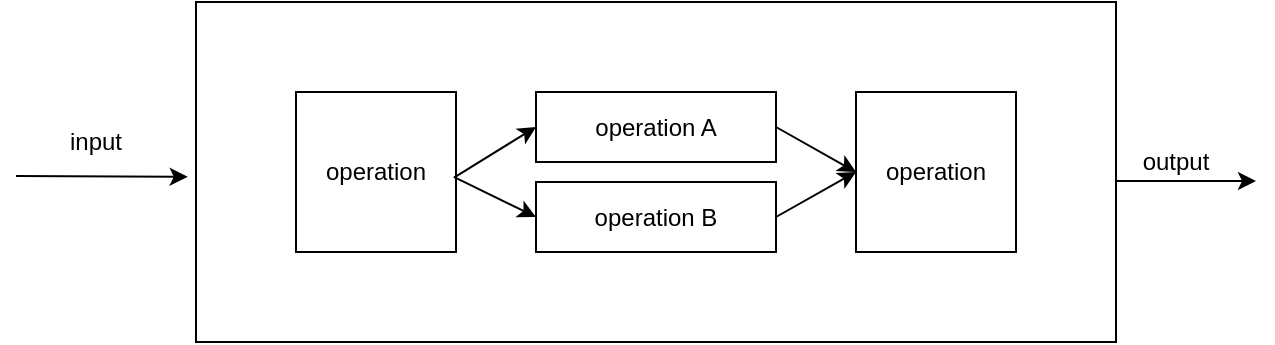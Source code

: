 <mxfile>
    <diagram id="R6Pi39vd2LI5aFqQB2Os" name="Page-1">
        <mxGraphModel dx="1006" dy="866" grid="1" gridSize="10" guides="1" tooltips="1" connect="1" arrows="1" fold="1" page="1" pageScale="1" pageWidth="827" pageHeight="1169" math="0" shadow="0">
            <root>
                <mxCell id="0"/>
                <mxCell id="1" parent="0"/>
                <mxCell id="34" value="" style="rounded=0;whiteSpace=wrap;html=1;" vertex="1" parent="1">
                    <mxGeometry x="100" y="70" width="460" height="170" as="geometry"/>
                </mxCell>
                <mxCell id="36" value="" style="endArrow=classic;html=1;entryX=0;entryY=0.5;entryDx=0;entryDy=0;" edge="1" parent="1">
                    <mxGeometry width="50" height="50" relative="1" as="geometry">
                        <mxPoint x="560" y="159.5" as="sourcePoint"/>
                        <mxPoint x="630" y="159.5" as="targetPoint"/>
                        <Array as="points"/>
                    </mxGeometry>
                </mxCell>
                <mxCell id="37" value="input" style="text;html=1;strokeColor=none;fillColor=none;align=center;verticalAlign=middle;whiteSpace=wrap;rounded=0;" vertex="1" parent="1">
                    <mxGeometry x="30" y="130" width="40" height="20" as="geometry"/>
                </mxCell>
                <mxCell id="38" value="output" style="text;html=1;strokeColor=none;fillColor=none;align=center;verticalAlign=middle;whiteSpace=wrap;rounded=0;" vertex="1" parent="1">
                    <mxGeometry x="570" y="140" width="40" height="20" as="geometry"/>
                </mxCell>
                <mxCell id="39" value="" style="endArrow=classic;html=1;entryX=-0.009;entryY=0.514;entryDx=0;entryDy=0;entryPerimeter=0;" edge="1" parent="1" target="34">
                    <mxGeometry width="50" height="50" relative="1" as="geometry">
                        <mxPoint x="10" y="157" as="sourcePoint"/>
                        <mxPoint x="60" y="130" as="targetPoint"/>
                    </mxGeometry>
                </mxCell>
                <mxCell id="40" value="operation" style="whiteSpace=wrap;html=1;aspect=fixed;" vertex="1" parent="1">
                    <mxGeometry x="150" y="115" width="80" height="80" as="geometry"/>
                </mxCell>
                <mxCell id="48" value="operation B" style="rounded=0;whiteSpace=wrap;html=1;" vertex="1" parent="1">
                    <mxGeometry x="270" y="160" width="120" height="35" as="geometry"/>
                </mxCell>
                <mxCell id="49" value="operation A" style="rounded=0;whiteSpace=wrap;html=1;" vertex="1" parent="1">
                    <mxGeometry x="270" y="115" width="120" height="35" as="geometry"/>
                </mxCell>
                <mxCell id="50" value="operation" style="whiteSpace=wrap;html=1;aspect=fixed;" vertex="1" parent="1">
                    <mxGeometry x="430" y="115" width="80" height="80" as="geometry"/>
                </mxCell>
                <mxCell id="51" value="" style="endArrow=classic;html=1;entryX=0;entryY=0.5;entryDx=0;entryDy=0;exitX=0.99;exitY=0.533;exitDx=0;exitDy=0;exitPerimeter=0;" edge="1" parent="1" source="40" target="49">
                    <mxGeometry width="50" height="50" relative="1" as="geometry">
                        <mxPoint x="210" y="170" as="sourcePoint"/>
                        <mxPoint x="260" y="120" as="targetPoint"/>
                    </mxGeometry>
                </mxCell>
                <mxCell id="52" value="" style="endArrow=classic;html=1;entryX=0;entryY=0.5;entryDx=0;entryDy=0;exitX=0.986;exitY=0.53;exitDx=0;exitDy=0;exitPerimeter=0;" edge="1" parent="1" source="40" target="48">
                    <mxGeometry width="50" height="50" relative="1" as="geometry">
                        <mxPoint x="239.2" y="167.64" as="sourcePoint"/>
                        <mxPoint x="280" y="142.5" as="targetPoint"/>
                    </mxGeometry>
                </mxCell>
                <mxCell id="53" value="" style="endArrow=classic;html=1;entryX=0;entryY=0.5;entryDx=0;entryDy=0;exitX=1;exitY=0.5;exitDx=0;exitDy=0;" edge="1" parent="1" source="49" target="50">
                    <mxGeometry width="50" height="50" relative="1" as="geometry">
                        <mxPoint x="239.2" y="167.64" as="sourcePoint"/>
                        <mxPoint x="280" y="142.5" as="targetPoint"/>
                    </mxGeometry>
                </mxCell>
                <mxCell id="54" value="" style="endArrow=classic;html=1;entryX=0;entryY=0.5;entryDx=0;entryDy=0;exitX=1;exitY=0.5;exitDx=0;exitDy=0;" edge="1" parent="1" source="48" target="50">
                    <mxGeometry width="50" height="50" relative="1" as="geometry">
                        <mxPoint x="400" y="142.5" as="sourcePoint"/>
                        <mxPoint x="440" y="165" as="targetPoint"/>
                    </mxGeometry>
                </mxCell>
            </root>
        </mxGraphModel>
    </diagram>
</mxfile>